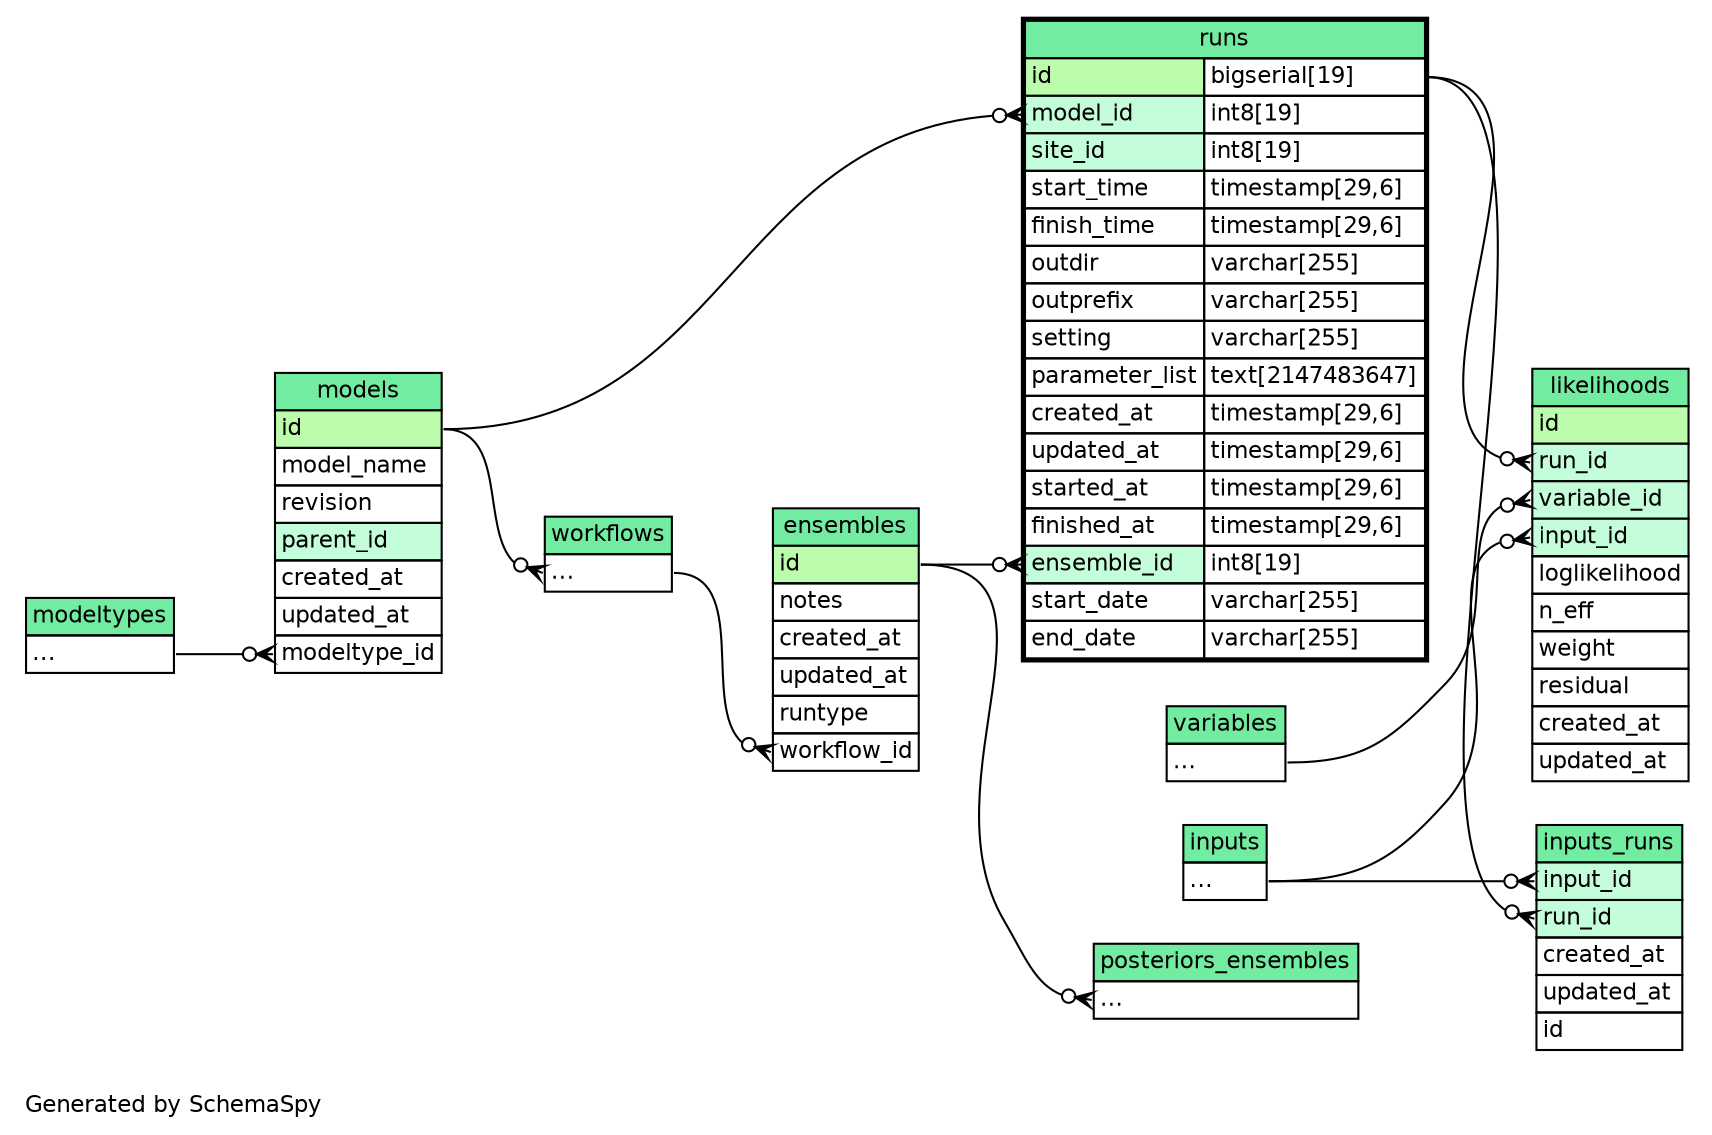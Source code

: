 // dot 2.36.0 on Mac OS X 10.10.1
// SchemaSpy rev Unknown
digraph "twoDegreesRelationshipsDiagram" {
  graph [
    rankdir="RL"
    bgcolor="#ffffff"
    label="\nGenerated by SchemaSpy"
    labeljust="l"
    nodesep="0.18"
    ranksep="0.46"
    fontname="Helvetica"
    fontsize="11"
  ];
  node [
    fontname="Helvetica"
    fontsize="11"
    shape="plaintext"
  ];
  edge [
    arrowsize="0.8"
  ];
  "ensembles":"workflow_id":w -> "workflows":"elipses":e [arrowhead=none dir=back arrowtail=crowodot];
  "inputs_runs":"input_id":w -> "inputs":"elipses":e [arrowhead=none dir=back arrowtail=crowodot];
  "inputs_runs":"run_id":w -> "runs":"id.type":e [arrowhead=none dir=back arrowtail=crowodot];
  "likelihoods":"input_id":w -> "inputs":"elipses":e [arrowhead=none dir=back arrowtail=crowodot];
  "likelihoods":"run_id":w -> "runs":"id.type":e [arrowhead=none dir=back arrowtail=crowodot];
  "likelihoods":"variable_id":w -> "variables":"elipses":e [arrowhead=none dir=back arrowtail=crowodot];
  "models":"modeltype_id":w -> "modeltypes":"elipses":e [arrowhead=none dir=back arrowtail=crowodot];
  "posteriors_ensembles":"elipses":w -> "ensembles":"id":e [arrowhead=none dir=back arrowtail=crowodot];
  "runs":"ensemble_id":w -> "ensembles":"id":e [arrowhead=none dir=back arrowtail=crowodot];
  "runs":"model_id":w -> "models":"id":e [arrowhead=none dir=back arrowtail=crowodot];
  "workflows":"elipses":w -> "models":"id":e [arrowhead=none dir=back arrowtail=crowodot];
  "ensembles" [
    label=<
    <TABLE BORDER="0" CELLBORDER="1" CELLSPACING="0" BGCOLOR="#FFFFFF">
      <TR><TD COLSPAN="4" BGCOLOR="#72ECA1" ALIGN="CENTER">ensembles</TD></TR>
      <TR><TD PORT="id" COLSPAN="4" BGCOLOR="#bcfdad !important" ALIGN="LEFT">id</TD></TR>
      <TR><TD PORT="notes" COLSPAN="4" ALIGN="LEFT">notes</TD></TR>
      <TR><TD PORT="created_at" COLSPAN="4" ALIGN="LEFT">created_at</TD></TR>
      <TR><TD PORT="updated_at" COLSPAN="4" ALIGN="LEFT">updated_at</TD></TR>
      <TR><TD PORT="runtype" COLSPAN="4" ALIGN="LEFT">runtype</TD></TR>
      <TR><TD PORT="workflow_id" COLSPAN="4" ALIGN="LEFT">workflow_id</TD></TR>
    </TABLE>>
    URL="ensembles.html"
    tooltip="ensembles"
  ];
  "inputs" [
    label=<
    <TABLE BORDER="0" CELLBORDER="1" CELLSPACING="0" BGCOLOR="#FFFFFF">
      <TR><TD COLSPAN="4" BGCOLOR="#72ECA1" ALIGN="CENTER">inputs</TD></TR>
      <TR><TD PORT="elipses" COLSPAN="4" ALIGN="LEFT">...</TD></TR>
    </TABLE>>
    URL="inputs.html"
    tooltip="inputs"
  ];
  "inputs_runs" [
    label=<
    <TABLE BORDER="0" CELLBORDER="1" CELLSPACING="0" BGCOLOR="#FFFFFF">
      <TR><TD COLSPAN="4" BGCOLOR="#72ECA1" ALIGN="CENTER">inputs_runs</TD></TR>
      <TR><TD PORT="input_id" COLSPAN="4" BGCOLOR="#c4fdda !important" ALIGN="LEFT">input_id</TD></TR>
      <TR><TD PORT="run_id" COLSPAN="4" BGCOLOR="#c4fdda !important" ALIGN="LEFT">run_id</TD></TR>
      <TR><TD PORT="created_at" COLSPAN="4" ALIGN="LEFT">created_at</TD></TR>
      <TR><TD PORT="updated_at" COLSPAN="4" ALIGN="LEFT">updated_at</TD></TR>
      <TR><TD PORT="id" COLSPAN="4" ALIGN="LEFT">id</TD></TR>
    </TABLE>>
    URL="inputs_runs.html"
    tooltip="inputs_runs"
  ];
  "likelihoods" [
    label=<
    <TABLE BORDER="0" CELLBORDER="1" CELLSPACING="0" BGCOLOR="#FFFFFF">
      <TR><TD COLSPAN="4" BGCOLOR="#72ECA1" ALIGN="CENTER">likelihoods</TD></TR>
      <TR><TD PORT="id" COLSPAN="4" BGCOLOR="#bcfdad !important" ALIGN="LEFT">id</TD></TR>
      <TR><TD PORT="run_id" COLSPAN="4" BGCOLOR="#c4fdda !important" ALIGN="LEFT">run_id</TD></TR>
      <TR><TD PORT="variable_id" COLSPAN="4" BGCOLOR="#c4fdda !important" ALIGN="LEFT">variable_id</TD></TR>
      <TR><TD PORT="input_id" COLSPAN="4" BGCOLOR="#c4fdda !important" ALIGN="LEFT">input_id</TD></TR>
      <TR><TD PORT="loglikelihood" COLSPAN="4" ALIGN="LEFT">loglikelihood</TD></TR>
      <TR><TD PORT="n_eff" COLSPAN="4" ALIGN="LEFT">n_eff</TD></TR>
      <TR><TD PORT="weight" COLSPAN="4" ALIGN="LEFT">weight</TD></TR>
      <TR><TD PORT="residual" COLSPAN="4" ALIGN="LEFT">residual</TD></TR>
      <TR><TD PORT="created_at" COLSPAN="4" ALIGN="LEFT">created_at</TD></TR>
      <TR><TD PORT="updated_at" COLSPAN="4" ALIGN="LEFT">updated_at</TD></TR>
    </TABLE>>
    URL="likelihoods.html"
    tooltip="likelihoods"
  ];
  "models" [
    label=<
    <TABLE BORDER="0" CELLBORDER="1" CELLSPACING="0" BGCOLOR="#FFFFFF">
      <TR><TD COLSPAN="4" BGCOLOR="#72ECA1" ALIGN="CENTER">models</TD></TR>
      <TR><TD PORT="id" COLSPAN="4" BGCOLOR="#bcfdad !important" ALIGN="LEFT">id</TD></TR>
      <TR><TD PORT="model_name" COLSPAN="4" ALIGN="LEFT">model_name</TD></TR>
      <TR><TD PORT="revision" COLSPAN="4" ALIGN="LEFT">revision</TD></TR>
      <TR><TD PORT="parent_id" COLSPAN="4" BGCOLOR="#c4fdda !important" ALIGN="LEFT">parent_id</TD></TR>
      <TR><TD PORT="created_at" COLSPAN="4" ALIGN="LEFT">created_at</TD></TR>
      <TR><TD PORT="updated_at" COLSPAN="4" ALIGN="LEFT">updated_at</TD></TR>
      <TR><TD PORT="modeltype_id" COLSPAN="4" ALIGN="LEFT">modeltype_id</TD></TR>
    </TABLE>>
    URL="models.html"
    tooltip="models"
  ];
  "modeltypes" [
    label=<
    <TABLE BORDER="0" CELLBORDER="1" CELLSPACING="0" BGCOLOR="#FFFFFF">
      <TR><TD COLSPAN="4" BGCOLOR="#72ECA1" ALIGN="CENTER">modeltypes</TD></TR>
      <TR><TD PORT="elipses" COLSPAN="4" ALIGN="LEFT">...</TD></TR>
    </TABLE>>
    URL="modeltypes.html"
    tooltip="modeltypes"
  ];
  "posteriors_ensembles" [
    label=<
    <TABLE BORDER="0" CELLBORDER="1" CELLSPACING="0" BGCOLOR="#FFFFFF">
      <TR><TD COLSPAN="4" BGCOLOR="#72ECA1" ALIGN="CENTER">posteriors_ensembles</TD></TR>
      <TR><TD PORT="elipses" COLSPAN="4" ALIGN="LEFT">...</TD></TR>
    </TABLE>>
    URL="posteriors_ensembles.html"
    tooltip="posteriors_ensembles"
  ];
  "runs" [
    label=<
    <TABLE BORDER="2" CELLBORDER="1" CELLSPACING="0" BGCOLOR="#FFFFFF">
      <TR><TD COLSPAN="4" BGCOLOR="#72ECA1" ALIGN="CENTER">runs</TD></TR>
      <TR><TD PORT="id" COLSPAN="3" BGCOLOR="#bcfdad !important" ALIGN="LEFT">id</TD><TD PORT="id.type" ALIGN="LEFT">bigserial[19]</TD></TR>
      <TR><TD PORT="model_id" COLSPAN="3" BGCOLOR="#c4fdda !important" ALIGN="LEFT">model_id</TD><TD PORT="model_id.type" ALIGN="LEFT">int8[19]</TD></TR>
      <TR><TD PORT="site_id" COLSPAN="3" BGCOLOR="#c4fdda !important" ALIGN="LEFT">site_id</TD><TD PORT="site_id.type" ALIGN="LEFT">int8[19]</TD></TR>
      <TR><TD PORT="start_time" COLSPAN="3" ALIGN="LEFT">start_time</TD><TD PORT="start_time.type" ALIGN="LEFT">timestamp[29,6]</TD></TR>
      <TR><TD PORT="finish_time" COLSPAN="3" ALIGN="LEFT">finish_time</TD><TD PORT="finish_time.type" ALIGN="LEFT">timestamp[29,6]</TD></TR>
      <TR><TD PORT="outdir" COLSPAN="3" ALIGN="LEFT">outdir</TD><TD PORT="outdir.type" ALIGN="LEFT">varchar[255]</TD></TR>
      <TR><TD PORT="outprefix" COLSPAN="3" ALIGN="LEFT">outprefix</TD><TD PORT="outprefix.type" ALIGN="LEFT">varchar[255]</TD></TR>
      <TR><TD PORT="setting" COLSPAN="3" ALIGN="LEFT">setting</TD><TD PORT="setting.type" ALIGN="LEFT">varchar[255]</TD></TR>
      <TR><TD PORT="parameter_list" COLSPAN="3" ALIGN="LEFT">parameter_list</TD><TD PORT="parameter_list.type" ALIGN="LEFT">text[2147483647]</TD></TR>
      <TR><TD PORT="created_at" COLSPAN="3" ALIGN="LEFT">created_at</TD><TD PORT="created_at.type" ALIGN="LEFT">timestamp[29,6]</TD></TR>
      <TR><TD PORT="updated_at" COLSPAN="3" ALIGN="LEFT">updated_at</TD><TD PORT="updated_at.type" ALIGN="LEFT">timestamp[29,6]</TD></TR>
      <TR><TD PORT="started_at" COLSPAN="3" ALIGN="LEFT">started_at</TD><TD PORT="started_at.type" ALIGN="LEFT">timestamp[29,6]</TD></TR>
      <TR><TD PORT="finished_at" COLSPAN="3" ALIGN="LEFT">finished_at</TD><TD PORT="finished_at.type" ALIGN="LEFT">timestamp[29,6]</TD></TR>
      <TR><TD PORT="ensemble_id" COLSPAN="3" BGCOLOR="#c4fdda !important" ALIGN="LEFT">ensemble_id</TD><TD PORT="ensemble_id.type" ALIGN="LEFT">int8[19]</TD></TR>
      <TR><TD PORT="start_date" COLSPAN="3" ALIGN="LEFT">start_date</TD><TD PORT="start_date.type" ALIGN="LEFT">varchar[255]</TD></TR>
      <TR><TD PORT="end_date" COLSPAN="3" ALIGN="LEFT">end_date</TD><TD PORT="end_date.type" ALIGN="LEFT">varchar[255]</TD></TR>
    </TABLE>>
    URL="runs.html"
    tooltip="runs"
  ];
  "variables" [
    label=<
    <TABLE BORDER="0" CELLBORDER="1" CELLSPACING="0" BGCOLOR="#FFFFFF">
      <TR><TD COLSPAN="4" BGCOLOR="#72ECA1" ALIGN="CENTER">variables</TD></TR>
      <TR><TD PORT="elipses" COLSPAN="4" ALIGN="LEFT">...</TD></TR>
    </TABLE>>
    URL="variables.html"
    tooltip="variables"
  ];
  "workflows" [
    label=<
    <TABLE BORDER="0" CELLBORDER="1" CELLSPACING="0" BGCOLOR="#FFFFFF">
      <TR><TD COLSPAN="4" BGCOLOR="#72ECA1" ALIGN="CENTER">workflows</TD></TR>
      <TR><TD PORT="elipses" COLSPAN="4" ALIGN="LEFT">...</TD></TR>
    </TABLE>>
    URL="workflows.html"
    tooltip="workflows"
  ];
}
